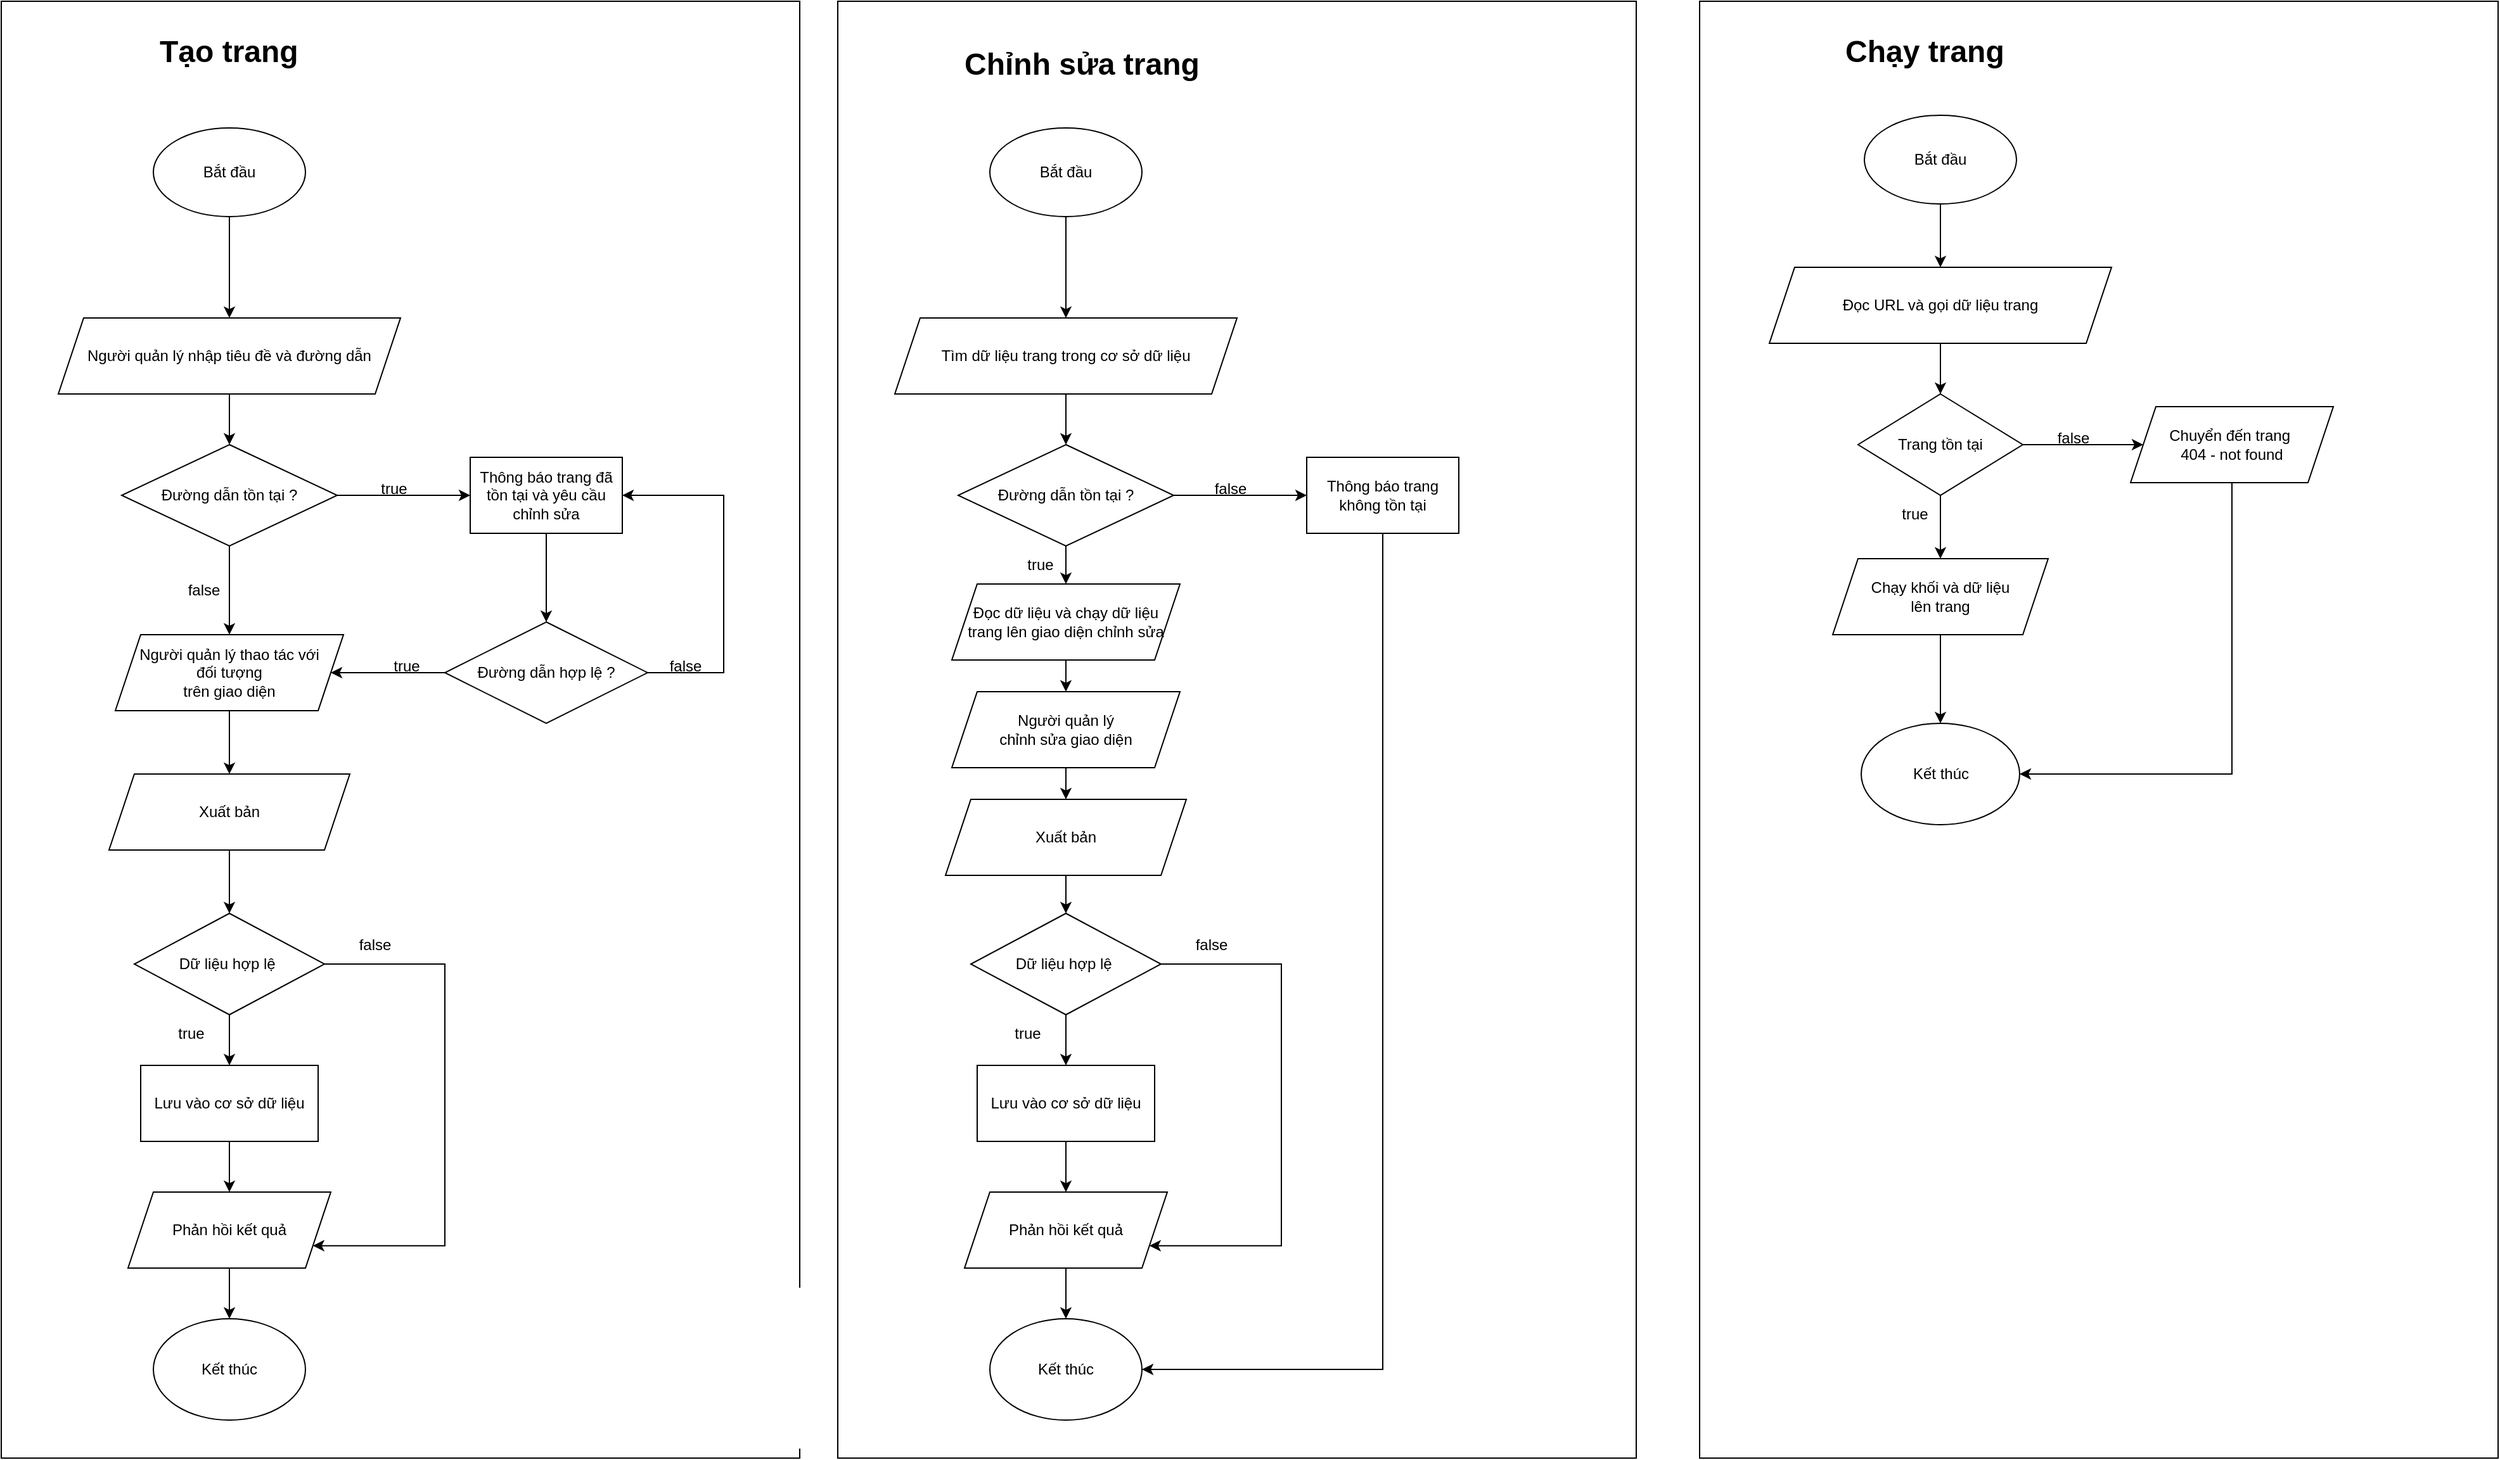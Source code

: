 <mxfile version="20.8.0" type="github">
  <diagram id="I3pv3gmuLk7HDH9EU7uq" name="Trang-1">
    <mxGraphModel dx="1372" dy="836" grid="1" gridSize="10" guides="1" tooltips="1" connect="1" arrows="1" fold="1" page="1" pageScale="1" pageWidth="827" pageHeight="1169" math="0" shadow="0">
      <root>
        <mxCell id="0" />
        <mxCell id="1" parent="0" />
        <mxCell id="tqbi88uBMxhN2yo8FhNv-39" value="" style="group" vertex="1" connectable="0" parent="1">
          <mxGeometry x="10" y="70" width="630" height="1150" as="geometry" />
        </mxCell>
        <mxCell id="tqbi88uBMxhN2yo8FhNv-5" value="" style="rounded=0;whiteSpace=wrap;html=1;" vertex="1" parent="tqbi88uBMxhN2yo8FhNv-39">
          <mxGeometry width="630" height="1150" as="geometry" />
        </mxCell>
        <mxCell id="tqbi88uBMxhN2yo8FhNv-1" value="Bắt đầu" style="ellipse;whiteSpace=wrap;html=1;" vertex="1" parent="tqbi88uBMxhN2yo8FhNv-39">
          <mxGeometry x="120" y="100" width="120" height="70" as="geometry" />
        </mxCell>
        <mxCell id="tqbi88uBMxhN2yo8FhNv-4" value="&lt;h1&gt;Tạo trang&lt;/h1&gt;" style="text;html=1;strokeColor=none;fillColor=none;spacing=5;spacingTop=-20;whiteSpace=wrap;overflow=hidden;rounded=0;" vertex="1" parent="tqbi88uBMxhN2yo8FhNv-39">
          <mxGeometry x="120" y="20" width="170" height="40" as="geometry" />
        </mxCell>
        <mxCell id="tqbi88uBMxhN2yo8FhNv-6" value="Người quản lý nhập tiêu đề và đường dẫn" style="shape=parallelogram;perimeter=parallelogramPerimeter;whiteSpace=wrap;html=1;fixedSize=1;" vertex="1" parent="tqbi88uBMxhN2yo8FhNv-39">
          <mxGeometry x="45" y="250" width="270" height="60" as="geometry" />
        </mxCell>
        <mxCell id="tqbi88uBMxhN2yo8FhNv-3" value="" style="edgeStyle=orthogonalEdgeStyle;rounded=0;orthogonalLoop=1;jettySize=auto;html=1;entryX=0.5;entryY=0;entryDx=0;entryDy=0;" edge="1" parent="tqbi88uBMxhN2yo8FhNv-39" source="tqbi88uBMxhN2yo8FhNv-1" target="tqbi88uBMxhN2yo8FhNv-6">
          <mxGeometry relative="1" as="geometry">
            <mxPoint x="180" y="170" as="targetPoint" />
          </mxGeometry>
        </mxCell>
        <mxCell id="tqbi88uBMxhN2yo8FhNv-7" value="Đường dẫn tồn tại ?" style="rhombus;whiteSpace=wrap;html=1;" vertex="1" parent="tqbi88uBMxhN2yo8FhNv-39">
          <mxGeometry x="95" y="350" width="170" height="80" as="geometry" />
        </mxCell>
        <mxCell id="tqbi88uBMxhN2yo8FhNv-8" value="" style="edgeStyle=orthogonalEdgeStyle;rounded=0;orthogonalLoop=1;jettySize=auto;html=1;" edge="1" parent="tqbi88uBMxhN2yo8FhNv-39" source="tqbi88uBMxhN2yo8FhNv-6" target="tqbi88uBMxhN2yo8FhNv-7">
          <mxGeometry relative="1" as="geometry" />
        </mxCell>
        <mxCell id="tqbi88uBMxhN2yo8FhNv-11" value="Thông báo trang đã tồn tại và yêu cầu chỉnh sửa" style="whiteSpace=wrap;html=1;" vertex="1" parent="tqbi88uBMxhN2yo8FhNv-39">
          <mxGeometry x="370" y="360" width="120" height="60" as="geometry" />
        </mxCell>
        <mxCell id="tqbi88uBMxhN2yo8FhNv-12" value="" style="edgeStyle=orthogonalEdgeStyle;rounded=0;orthogonalLoop=1;jettySize=auto;html=1;" edge="1" parent="tqbi88uBMxhN2yo8FhNv-39" source="tqbi88uBMxhN2yo8FhNv-7" target="tqbi88uBMxhN2yo8FhNv-11">
          <mxGeometry relative="1" as="geometry" />
        </mxCell>
        <mxCell id="tqbi88uBMxhN2yo8FhNv-20" style="edgeStyle=orthogonalEdgeStyle;rounded=0;orthogonalLoop=1;jettySize=auto;html=1;entryX=1;entryY=0.5;entryDx=0;entryDy=0;" edge="1" parent="tqbi88uBMxhN2yo8FhNv-39" source="tqbi88uBMxhN2yo8FhNv-13" target="tqbi88uBMxhN2yo8FhNv-11">
          <mxGeometry relative="1" as="geometry">
            <Array as="points">
              <mxPoint x="570" y="530" />
              <mxPoint x="570" y="390" />
            </Array>
          </mxGeometry>
        </mxCell>
        <mxCell id="tqbi88uBMxhN2yo8FhNv-13" value="Đường dẫn hợp lệ ?" style="rhombus;whiteSpace=wrap;html=1;" vertex="1" parent="tqbi88uBMxhN2yo8FhNv-39">
          <mxGeometry x="350" y="490" width="160" height="80" as="geometry" />
        </mxCell>
        <mxCell id="tqbi88uBMxhN2yo8FhNv-14" value="" style="edgeStyle=orthogonalEdgeStyle;rounded=0;orthogonalLoop=1;jettySize=auto;html=1;" edge="1" parent="tqbi88uBMxhN2yo8FhNv-39" source="tqbi88uBMxhN2yo8FhNv-11" target="tqbi88uBMxhN2yo8FhNv-13">
          <mxGeometry relative="1" as="geometry" />
        </mxCell>
        <mxCell id="tqbi88uBMxhN2yo8FhNv-15" value="Người quản lý thao tác với &lt;br&gt;đối tượng&lt;br&gt;trên giao diện" style="shape=parallelogram;perimeter=parallelogramPerimeter;whiteSpace=wrap;html=1;fixedSize=1;" vertex="1" parent="tqbi88uBMxhN2yo8FhNv-39">
          <mxGeometry x="90" y="500" width="180" height="60" as="geometry" />
        </mxCell>
        <mxCell id="tqbi88uBMxhN2yo8FhNv-16" style="edgeStyle=orthogonalEdgeStyle;rounded=0;orthogonalLoop=1;jettySize=auto;html=1;" edge="1" parent="tqbi88uBMxhN2yo8FhNv-39" source="tqbi88uBMxhN2yo8FhNv-7" target="tqbi88uBMxhN2yo8FhNv-15">
          <mxGeometry relative="1" as="geometry" />
        </mxCell>
        <mxCell id="tqbi88uBMxhN2yo8FhNv-17" style="edgeStyle=orthogonalEdgeStyle;rounded=0;orthogonalLoop=1;jettySize=auto;html=1;" edge="1" parent="tqbi88uBMxhN2yo8FhNv-39" source="tqbi88uBMxhN2yo8FhNv-13" target="tqbi88uBMxhN2yo8FhNv-15">
          <mxGeometry relative="1" as="geometry" />
        </mxCell>
        <mxCell id="tqbi88uBMxhN2yo8FhNv-18" value="true" style="text;html=1;strokeColor=none;fillColor=none;align=center;verticalAlign=middle;whiteSpace=wrap;rounded=0;" vertex="1" parent="tqbi88uBMxhN2yo8FhNv-39">
          <mxGeometry x="280" y="370" width="60" height="30" as="geometry" />
        </mxCell>
        <mxCell id="tqbi88uBMxhN2yo8FhNv-19" value="false" style="text;html=1;strokeColor=none;fillColor=none;align=center;verticalAlign=middle;whiteSpace=wrap;rounded=0;" vertex="1" parent="tqbi88uBMxhN2yo8FhNv-39">
          <mxGeometry x="130" y="450" width="60" height="30" as="geometry" />
        </mxCell>
        <mxCell id="tqbi88uBMxhN2yo8FhNv-21" value="true" style="text;html=1;strokeColor=none;fillColor=none;align=center;verticalAlign=middle;whiteSpace=wrap;rounded=0;" vertex="1" parent="tqbi88uBMxhN2yo8FhNv-39">
          <mxGeometry x="290" y="510" width="60" height="30" as="geometry" />
        </mxCell>
        <mxCell id="tqbi88uBMxhN2yo8FhNv-22" value="false" style="text;html=1;strokeColor=none;fillColor=none;align=center;verticalAlign=middle;whiteSpace=wrap;rounded=0;" vertex="1" parent="tqbi88uBMxhN2yo8FhNv-39">
          <mxGeometry x="510" y="510" width="60" height="30" as="geometry" />
        </mxCell>
        <mxCell id="tqbi88uBMxhN2yo8FhNv-23" value="Xuất bản" style="shape=parallelogram;perimeter=parallelogramPerimeter;whiteSpace=wrap;html=1;fixedSize=1;" vertex="1" parent="tqbi88uBMxhN2yo8FhNv-39">
          <mxGeometry x="85" y="610" width="190" height="60" as="geometry" />
        </mxCell>
        <mxCell id="tqbi88uBMxhN2yo8FhNv-24" style="edgeStyle=orthogonalEdgeStyle;rounded=0;orthogonalLoop=1;jettySize=auto;html=1;exitX=0.5;exitY=1;exitDx=0;exitDy=0;" edge="1" parent="tqbi88uBMxhN2yo8FhNv-39" source="tqbi88uBMxhN2yo8FhNv-15" target="tqbi88uBMxhN2yo8FhNv-23">
          <mxGeometry relative="1" as="geometry" />
        </mxCell>
        <mxCell id="tqbi88uBMxhN2yo8FhNv-25" value="Dữ liệu hợp lệ&amp;nbsp;" style="rhombus;whiteSpace=wrap;html=1;" vertex="1" parent="tqbi88uBMxhN2yo8FhNv-39">
          <mxGeometry x="105" y="720" width="150" height="80" as="geometry" />
        </mxCell>
        <mxCell id="tqbi88uBMxhN2yo8FhNv-26" value="" style="edgeStyle=orthogonalEdgeStyle;rounded=0;orthogonalLoop=1;jettySize=auto;html=1;" edge="1" parent="tqbi88uBMxhN2yo8FhNv-39" source="tqbi88uBMxhN2yo8FhNv-23" target="tqbi88uBMxhN2yo8FhNv-25">
          <mxGeometry relative="1" as="geometry" />
        </mxCell>
        <mxCell id="tqbi88uBMxhN2yo8FhNv-27" value="Lưu vào cơ sở dữ liệu" style="whiteSpace=wrap;html=1;" vertex="1" parent="tqbi88uBMxhN2yo8FhNv-39">
          <mxGeometry x="110" y="840" width="140" height="60" as="geometry" />
        </mxCell>
        <mxCell id="tqbi88uBMxhN2yo8FhNv-28" value="" style="edgeStyle=orthogonalEdgeStyle;rounded=0;orthogonalLoop=1;jettySize=auto;html=1;" edge="1" parent="tqbi88uBMxhN2yo8FhNv-39" source="tqbi88uBMxhN2yo8FhNv-25" target="tqbi88uBMxhN2yo8FhNv-27">
          <mxGeometry relative="1" as="geometry" />
        </mxCell>
        <mxCell id="tqbi88uBMxhN2yo8FhNv-29" value="Kết thúc" style="ellipse;whiteSpace=wrap;html=1;" vertex="1" parent="tqbi88uBMxhN2yo8FhNv-39">
          <mxGeometry x="120" y="1040" width="120" height="80" as="geometry" />
        </mxCell>
        <mxCell id="tqbi88uBMxhN2yo8FhNv-34" style="edgeStyle=orthogonalEdgeStyle;rounded=0;orthogonalLoop=1;jettySize=auto;html=1;" edge="1" parent="tqbi88uBMxhN2yo8FhNv-39" source="tqbi88uBMxhN2yo8FhNv-32" target="tqbi88uBMxhN2yo8FhNv-29">
          <mxGeometry relative="1" as="geometry" />
        </mxCell>
        <mxCell id="tqbi88uBMxhN2yo8FhNv-32" value="Phản hồi kết quả" style="shape=parallelogram;perimeter=parallelogramPerimeter;whiteSpace=wrap;html=1;fixedSize=1;" vertex="1" parent="tqbi88uBMxhN2yo8FhNv-39">
          <mxGeometry x="100" y="940" width="160" height="60" as="geometry" />
        </mxCell>
        <mxCell id="tqbi88uBMxhN2yo8FhNv-35" style="edgeStyle=orthogonalEdgeStyle;rounded=0;orthogonalLoop=1;jettySize=auto;html=1;entryX=1;entryY=0.75;entryDx=0;entryDy=0;" edge="1" parent="tqbi88uBMxhN2yo8FhNv-39" source="tqbi88uBMxhN2yo8FhNv-25" target="tqbi88uBMxhN2yo8FhNv-32">
          <mxGeometry relative="1" as="geometry">
            <Array as="points">
              <mxPoint x="350" y="760" />
              <mxPoint x="350" y="982" />
            </Array>
          </mxGeometry>
        </mxCell>
        <mxCell id="tqbi88uBMxhN2yo8FhNv-33" value="" style="edgeStyle=orthogonalEdgeStyle;rounded=0;orthogonalLoop=1;jettySize=auto;html=1;" edge="1" parent="tqbi88uBMxhN2yo8FhNv-39" source="tqbi88uBMxhN2yo8FhNv-27" target="tqbi88uBMxhN2yo8FhNv-32">
          <mxGeometry relative="1" as="geometry" />
        </mxCell>
        <mxCell id="tqbi88uBMxhN2yo8FhNv-36" value="true" style="text;html=1;strokeColor=none;fillColor=none;align=center;verticalAlign=middle;whiteSpace=wrap;rounded=0;" vertex="1" parent="tqbi88uBMxhN2yo8FhNv-39">
          <mxGeometry x="120" y="800" width="60" height="30" as="geometry" />
        </mxCell>
        <mxCell id="tqbi88uBMxhN2yo8FhNv-37" value="false" style="text;html=1;strokeColor=none;fillColor=none;align=center;verticalAlign=middle;whiteSpace=wrap;rounded=0;" vertex="1" parent="tqbi88uBMxhN2yo8FhNv-39">
          <mxGeometry x="265" y="730" width="60" height="30" as="geometry" />
        </mxCell>
        <mxCell id="tqbi88uBMxhN2yo8FhNv-41" value="" style="rounded=0;whiteSpace=wrap;html=1;" vertex="1" parent="1">
          <mxGeometry x="670" y="70" width="630" height="1150" as="geometry" />
        </mxCell>
        <mxCell id="tqbi88uBMxhN2yo8FhNv-42" value="Bắt đầu" style="ellipse;whiteSpace=wrap;html=1;" vertex="1" parent="1">
          <mxGeometry x="790" y="170" width="120" height="70" as="geometry" />
        </mxCell>
        <mxCell id="tqbi88uBMxhN2yo8FhNv-43" value="&lt;h1&gt;Chỉnh sửa trang&lt;/h1&gt;" style="text;html=1;strokeColor=none;fillColor=none;spacing=5;spacingTop=-20;whiteSpace=wrap;overflow=hidden;rounded=0;" vertex="1" parent="1">
          <mxGeometry x="765" y="100" width="210" height="40" as="geometry" />
        </mxCell>
        <mxCell id="tqbi88uBMxhN2yo8FhNv-44" value="Tìm dữ liệu trang trong cơ sở dữ liệu" style="shape=parallelogram;perimeter=parallelogramPerimeter;whiteSpace=wrap;html=1;fixedSize=1;" vertex="1" parent="1">
          <mxGeometry x="715" y="320" width="270" height="60" as="geometry" />
        </mxCell>
        <mxCell id="tqbi88uBMxhN2yo8FhNv-45" value="" style="edgeStyle=orthogonalEdgeStyle;rounded=0;orthogonalLoop=1;jettySize=auto;html=1;entryX=0.5;entryY=0;entryDx=0;entryDy=0;" edge="1" parent="1" source="tqbi88uBMxhN2yo8FhNv-42" target="tqbi88uBMxhN2yo8FhNv-44">
          <mxGeometry relative="1" as="geometry">
            <mxPoint x="850" y="240" as="targetPoint" />
          </mxGeometry>
        </mxCell>
        <mxCell id="tqbi88uBMxhN2yo8FhNv-46" value="Đường dẫn tồn tại ?" style="rhombus;whiteSpace=wrap;html=1;" vertex="1" parent="1">
          <mxGeometry x="765" y="420" width="170" height="80" as="geometry" />
        </mxCell>
        <mxCell id="tqbi88uBMxhN2yo8FhNv-47" value="" style="edgeStyle=orthogonalEdgeStyle;rounded=0;orthogonalLoop=1;jettySize=auto;html=1;" edge="1" parent="1" source="tqbi88uBMxhN2yo8FhNv-44" target="tqbi88uBMxhN2yo8FhNv-46">
          <mxGeometry relative="1" as="geometry" />
        </mxCell>
        <mxCell id="tqbi88uBMxhN2yo8FhNv-48" value="Thông báo trang không tồn tại" style="whiteSpace=wrap;html=1;" vertex="1" parent="1">
          <mxGeometry x="1040" y="430" width="120" height="60" as="geometry" />
        </mxCell>
        <mxCell id="tqbi88uBMxhN2yo8FhNv-49" value="" style="edgeStyle=orthogonalEdgeStyle;rounded=0;orthogonalLoop=1;jettySize=auto;html=1;" edge="1" parent="1" source="tqbi88uBMxhN2yo8FhNv-46" target="tqbi88uBMxhN2yo8FhNv-48">
          <mxGeometry relative="1" as="geometry" />
        </mxCell>
        <mxCell id="tqbi88uBMxhN2yo8FhNv-52" value="" style="edgeStyle=orthogonalEdgeStyle;rounded=0;orthogonalLoop=1;jettySize=auto;html=1;entryX=1;entryY=0.5;entryDx=0;entryDy=0;" edge="1" parent="1" source="tqbi88uBMxhN2yo8FhNv-48" target="tqbi88uBMxhN2yo8FhNv-66">
          <mxGeometry relative="1" as="geometry">
            <mxPoint x="1100" y="560" as="targetPoint" />
            <Array as="points">
              <mxPoint x="1100" y="1150" />
            </Array>
          </mxGeometry>
        </mxCell>
        <mxCell id="tqbi88uBMxhN2yo8FhNv-75" style="edgeStyle=orthogonalEdgeStyle;rounded=0;orthogonalLoop=1;jettySize=auto;html=1;" edge="1" parent="1" source="tqbi88uBMxhN2yo8FhNv-53" target="tqbi88uBMxhN2yo8FhNv-73">
          <mxGeometry relative="1" as="geometry" />
        </mxCell>
        <mxCell id="tqbi88uBMxhN2yo8FhNv-53" value="Đọc dữ liệu và chạy dữ liệu&lt;br&gt;trang lên giao diện chỉnh sửa" style="shape=parallelogram;perimeter=parallelogramPerimeter;whiteSpace=wrap;html=1;fixedSize=1;" vertex="1" parent="1">
          <mxGeometry x="760" y="530" width="180" height="60" as="geometry" />
        </mxCell>
        <mxCell id="tqbi88uBMxhN2yo8FhNv-54" style="edgeStyle=orthogonalEdgeStyle;rounded=0;orthogonalLoop=1;jettySize=auto;html=1;" edge="1" parent="1" source="tqbi88uBMxhN2yo8FhNv-46" target="tqbi88uBMxhN2yo8FhNv-53">
          <mxGeometry relative="1" as="geometry" />
        </mxCell>
        <mxCell id="tqbi88uBMxhN2yo8FhNv-56" value="false" style="text;html=1;strokeColor=none;fillColor=none;align=center;verticalAlign=middle;whiteSpace=wrap;rounded=0;" vertex="1" parent="1">
          <mxGeometry x="950" y="440" width="60" height="30" as="geometry" />
        </mxCell>
        <mxCell id="tqbi88uBMxhN2yo8FhNv-57" value="true" style="text;html=1;strokeColor=none;fillColor=none;align=center;verticalAlign=middle;whiteSpace=wrap;rounded=0;" vertex="1" parent="1">
          <mxGeometry x="800" y="500" width="60" height="30" as="geometry" />
        </mxCell>
        <mxCell id="tqbi88uBMxhN2yo8FhNv-60" value="Xuất bản" style="shape=parallelogram;perimeter=parallelogramPerimeter;whiteSpace=wrap;html=1;fixedSize=1;" vertex="1" parent="1">
          <mxGeometry x="755" y="700" width="190" height="60" as="geometry" />
        </mxCell>
        <mxCell id="tqbi88uBMxhN2yo8FhNv-62" value="Dữ liệu hợp lệ&amp;nbsp;" style="rhombus;whiteSpace=wrap;html=1;" vertex="1" parent="1">
          <mxGeometry x="775" y="790" width="150" height="80" as="geometry" />
        </mxCell>
        <mxCell id="tqbi88uBMxhN2yo8FhNv-63" value="" style="edgeStyle=orthogonalEdgeStyle;rounded=0;orthogonalLoop=1;jettySize=auto;html=1;" edge="1" parent="1" source="tqbi88uBMxhN2yo8FhNv-60" target="tqbi88uBMxhN2yo8FhNv-62">
          <mxGeometry relative="1" as="geometry" />
        </mxCell>
        <mxCell id="tqbi88uBMxhN2yo8FhNv-64" value="Lưu vào cơ sở dữ liệu" style="whiteSpace=wrap;html=1;" vertex="1" parent="1">
          <mxGeometry x="780" y="910" width="140" height="60" as="geometry" />
        </mxCell>
        <mxCell id="tqbi88uBMxhN2yo8FhNv-65" value="" style="edgeStyle=orthogonalEdgeStyle;rounded=0;orthogonalLoop=1;jettySize=auto;html=1;" edge="1" parent="1" source="tqbi88uBMxhN2yo8FhNv-62" target="tqbi88uBMxhN2yo8FhNv-64">
          <mxGeometry relative="1" as="geometry" />
        </mxCell>
        <mxCell id="tqbi88uBMxhN2yo8FhNv-66" value="Kết thúc" style="ellipse;whiteSpace=wrap;html=1;" vertex="1" parent="1">
          <mxGeometry x="790" y="1110" width="120" height="80" as="geometry" />
        </mxCell>
        <mxCell id="tqbi88uBMxhN2yo8FhNv-67" style="edgeStyle=orthogonalEdgeStyle;rounded=0;orthogonalLoop=1;jettySize=auto;html=1;" edge="1" parent="1" source="tqbi88uBMxhN2yo8FhNv-68" target="tqbi88uBMxhN2yo8FhNv-66">
          <mxGeometry relative="1" as="geometry" />
        </mxCell>
        <mxCell id="tqbi88uBMxhN2yo8FhNv-68" value="Phản hồi kết quả" style="shape=parallelogram;perimeter=parallelogramPerimeter;whiteSpace=wrap;html=1;fixedSize=1;" vertex="1" parent="1">
          <mxGeometry x="770" y="1010" width="160" height="60" as="geometry" />
        </mxCell>
        <mxCell id="tqbi88uBMxhN2yo8FhNv-69" style="edgeStyle=orthogonalEdgeStyle;rounded=0;orthogonalLoop=1;jettySize=auto;html=1;entryX=1;entryY=0.75;entryDx=0;entryDy=0;" edge="1" parent="1" source="tqbi88uBMxhN2yo8FhNv-62" target="tqbi88uBMxhN2yo8FhNv-68">
          <mxGeometry relative="1" as="geometry">
            <Array as="points">
              <mxPoint x="1020" y="830" />
              <mxPoint x="1020" y="1052" />
            </Array>
          </mxGeometry>
        </mxCell>
        <mxCell id="tqbi88uBMxhN2yo8FhNv-70" value="" style="edgeStyle=orthogonalEdgeStyle;rounded=0;orthogonalLoop=1;jettySize=auto;html=1;" edge="1" parent="1" source="tqbi88uBMxhN2yo8FhNv-64" target="tqbi88uBMxhN2yo8FhNv-68">
          <mxGeometry relative="1" as="geometry" />
        </mxCell>
        <mxCell id="tqbi88uBMxhN2yo8FhNv-71" value="true" style="text;html=1;strokeColor=none;fillColor=none;align=center;verticalAlign=middle;whiteSpace=wrap;rounded=0;" vertex="1" parent="1">
          <mxGeometry x="790" y="870" width="60" height="30" as="geometry" />
        </mxCell>
        <mxCell id="tqbi88uBMxhN2yo8FhNv-72" value="false" style="text;html=1;strokeColor=none;fillColor=none;align=center;verticalAlign=middle;whiteSpace=wrap;rounded=0;" vertex="1" parent="1">
          <mxGeometry x="935" y="800" width="60" height="30" as="geometry" />
        </mxCell>
        <mxCell id="tqbi88uBMxhN2yo8FhNv-76" style="edgeStyle=orthogonalEdgeStyle;rounded=0;orthogonalLoop=1;jettySize=auto;html=1;" edge="1" parent="1" source="tqbi88uBMxhN2yo8FhNv-73" target="tqbi88uBMxhN2yo8FhNv-60">
          <mxGeometry relative="1" as="geometry" />
        </mxCell>
        <mxCell id="tqbi88uBMxhN2yo8FhNv-73" value="Người quản lý &lt;br&gt;chỉnh sửa giao diện" style="shape=parallelogram;perimeter=parallelogramPerimeter;whiteSpace=wrap;html=1;fixedSize=1;" vertex="1" parent="1">
          <mxGeometry x="760" y="615" width="180" height="60" as="geometry" />
        </mxCell>
        <mxCell id="tqbi88uBMxhN2yo8FhNv-77" value="" style="rounded=0;whiteSpace=wrap;html=1;" vertex="1" parent="1">
          <mxGeometry x="1350" y="70" width="630" height="1150" as="geometry" />
        </mxCell>
        <mxCell id="tqbi88uBMxhN2yo8FhNv-78" value="&lt;h1&gt;Chạy trang&lt;/h1&gt;" style="text;html=1;strokeColor=none;fillColor=none;spacing=5;spacingTop=-20;whiteSpace=wrap;overflow=hidden;rounded=0;" vertex="1" parent="1">
          <mxGeometry x="1460" y="90" width="140" height="40" as="geometry" />
        </mxCell>
        <mxCell id="tqbi88uBMxhN2yo8FhNv-93" style="edgeStyle=orthogonalEdgeStyle;rounded=0;orthogonalLoop=1;jettySize=auto;html=1;entryX=0.5;entryY=0;entryDx=0;entryDy=0;" edge="1" parent="1" source="tqbi88uBMxhN2yo8FhNv-80" target="tqbi88uBMxhN2yo8FhNv-81">
          <mxGeometry relative="1" as="geometry" />
        </mxCell>
        <mxCell id="tqbi88uBMxhN2yo8FhNv-80" value="Bắt đầu" style="ellipse;whiteSpace=wrap;html=1;" vertex="1" parent="1">
          <mxGeometry x="1480" y="160" width="120" height="70" as="geometry" />
        </mxCell>
        <mxCell id="tqbi88uBMxhN2yo8FhNv-83" value="" style="edgeStyle=orthogonalEdgeStyle;rounded=0;orthogonalLoop=1;jettySize=auto;html=1;" edge="1" parent="1" source="tqbi88uBMxhN2yo8FhNv-81" target="tqbi88uBMxhN2yo8FhNv-82">
          <mxGeometry relative="1" as="geometry" />
        </mxCell>
        <mxCell id="tqbi88uBMxhN2yo8FhNv-81" value="Đọc URL và gọi dữ liệu trang" style="shape=parallelogram;perimeter=parallelogramPerimeter;whiteSpace=wrap;html=1;fixedSize=1;" vertex="1" parent="1">
          <mxGeometry x="1405" y="280" width="270" height="60" as="geometry" />
        </mxCell>
        <mxCell id="tqbi88uBMxhN2yo8FhNv-85" value="" style="edgeStyle=orthogonalEdgeStyle;rounded=0;orthogonalLoop=1;jettySize=auto;html=1;" edge="1" parent="1" source="tqbi88uBMxhN2yo8FhNv-82" target="tqbi88uBMxhN2yo8FhNv-84">
          <mxGeometry relative="1" as="geometry" />
        </mxCell>
        <mxCell id="tqbi88uBMxhN2yo8FhNv-89" value="" style="edgeStyle=orthogonalEdgeStyle;rounded=0;orthogonalLoop=1;jettySize=auto;html=1;" edge="1" parent="1" source="tqbi88uBMxhN2yo8FhNv-82" target="tqbi88uBMxhN2yo8FhNv-88">
          <mxGeometry relative="1" as="geometry" />
        </mxCell>
        <mxCell id="tqbi88uBMxhN2yo8FhNv-82" value="Trang tồn tại" style="rhombus;whiteSpace=wrap;html=1;" vertex="1" parent="1">
          <mxGeometry x="1475" y="380" width="130" height="80" as="geometry" />
        </mxCell>
        <mxCell id="tqbi88uBMxhN2yo8FhNv-87" value="" style="edgeStyle=orthogonalEdgeStyle;rounded=0;orthogonalLoop=1;jettySize=auto;html=1;" edge="1" parent="1" source="tqbi88uBMxhN2yo8FhNv-84" target="tqbi88uBMxhN2yo8FhNv-86">
          <mxGeometry relative="1" as="geometry" />
        </mxCell>
        <mxCell id="tqbi88uBMxhN2yo8FhNv-84" value="Chạy khối và dữ liệu &lt;br&gt;lên trang" style="shape=parallelogram;perimeter=parallelogramPerimeter;whiteSpace=wrap;html=1;fixedSize=1;" vertex="1" parent="1">
          <mxGeometry x="1455" y="510" width="170" height="60" as="geometry" />
        </mxCell>
        <mxCell id="tqbi88uBMxhN2yo8FhNv-86" value="Kết thúc" style="ellipse;whiteSpace=wrap;html=1;" vertex="1" parent="1">
          <mxGeometry x="1477.5" y="640" width="125" height="80" as="geometry" />
        </mxCell>
        <mxCell id="tqbi88uBMxhN2yo8FhNv-90" style="edgeStyle=orthogonalEdgeStyle;rounded=0;orthogonalLoop=1;jettySize=auto;html=1;entryX=1;entryY=0.5;entryDx=0;entryDy=0;" edge="1" parent="1" source="tqbi88uBMxhN2yo8FhNv-88" target="tqbi88uBMxhN2yo8FhNv-86">
          <mxGeometry relative="1" as="geometry">
            <Array as="points">
              <mxPoint x="1770" y="680" />
            </Array>
          </mxGeometry>
        </mxCell>
        <mxCell id="tqbi88uBMxhN2yo8FhNv-88" value="Chuyển đến trang&amp;nbsp;&lt;br&gt;404 - not found" style="shape=parallelogram;perimeter=parallelogramPerimeter;whiteSpace=wrap;html=1;fixedSize=1;" vertex="1" parent="1">
          <mxGeometry x="1690" y="390" width="160" height="60" as="geometry" />
        </mxCell>
        <mxCell id="tqbi88uBMxhN2yo8FhNv-91" value="true" style="text;html=1;strokeColor=none;fillColor=none;align=center;verticalAlign=middle;whiteSpace=wrap;rounded=0;" vertex="1" parent="1">
          <mxGeometry x="1490" y="460" width="60" height="30" as="geometry" />
        </mxCell>
        <mxCell id="tqbi88uBMxhN2yo8FhNv-92" value="false" style="text;html=1;strokeColor=none;fillColor=none;align=center;verticalAlign=middle;whiteSpace=wrap;rounded=0;" vertex="1" parent="1">
          <mxGeometry x="1615" y="400" width="60" height="30" as="geometry" />
        </mxCell>
      </root>
    </mxGraphModel>
  </diagram>
</mxfile>
